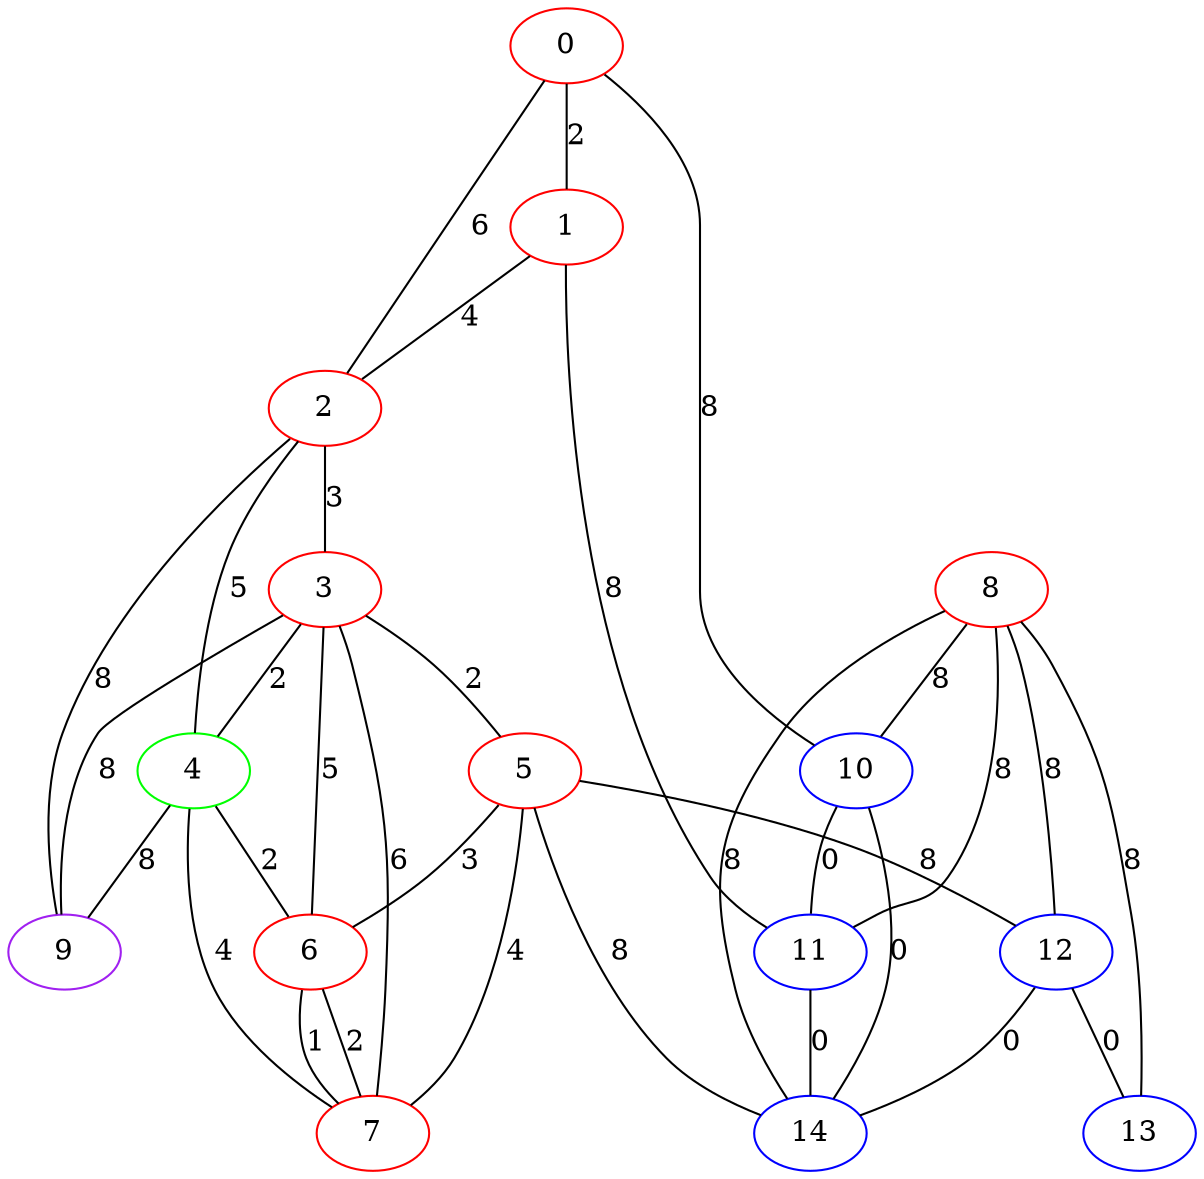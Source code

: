 graph "" {
0 [color=red, weight=1];
1 [color=red, weight=1];
2 [color=red, weight=1];
3 [color=red, weight=1];
4 [color=green, weight=2];
5 [color=red, weight=1];
6 [color=red, weight=1];
7 [color=red, weight=1];
8 [color=red, weight=1];
9 [color=purple, weight=4];
10 [color=blue, weight=3];
11 [color=blue, weight=3];
12 [color=blue, weight=3];
13 [color=blue, weight=3];
14 [color=blue, weight=3];
0 -- 1  [key=0, label=2];
0 -- 2  [key=0, label=6];
0 -- 10  [key=0, label=8];
1 -- 2  [key=0, label=4];
1 -- 11  [key=0, label=8];
2 -- 3  [key=0, label=3];
2 -- 4  [key=0, label=5];
2 -- 9  [key=0, label=8];
3 -- 4  [key=0, label=2];
3 -- 5  [key=0, label=2];
3 -- 6  [key=0, label=5];
3 -- 7  [key=0, label=6];
3 -- 9  [key=0, label=8];
4 -- 9  [key=0, label=8];
4 -- 6  [key=0, label=2];
4 -- 7  [key=0, label=4];
5 -- 12  [key=0, label=8];
5 -- 14  [key=0, label=8];
5 -- 6  [key=0, label=3];
5 -- 7  [key=0, label=4];
6 -- 7  [key=0, label=1];
6 -- 7  [key=1, label=2];
8 -- 10  [key=0, label=8];
8 -- 11  [key=0, label=8];
8 -- 12  [key=0, label=8];
8 -- 13  [key=0, label=8];
8 -- 14  [key=0, label=8];
10 -- 11  [key=0, label=0];
10 -- 14  [key=0, label=0];
11 -- 14  [key=0, label=0];
12 -- 13  [key=0, label=0];
12 -- 14  [key=0, label=0];
}

